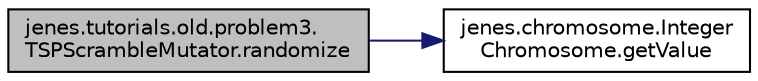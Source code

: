 digraph "jenes.tutorials.old.problem3.TSPScrambleMutator.randomize"
{
  edge [fontname="Helvetica",fontsize="10",labelfontname="Helvetica",labelfontsize="10"];
  node [fontname="Helvetica",fontsize="10",shape=record];
  rankdir="LR";
  Node1 [label="jenes.tutorials.old.problem3.\lTSPScrambleMutator.randomize",height=0.2,width=0.4,color="black", fillcolor="grey75", style="filled" fontcolor="black"];
  Node1 -> Node2 [color="midnightblue",fontsize="10",style="solid"];
  Node2 [label="jenes.chromosome.Integer\lChromosome.getValue",height=0.2,width=0.4,color="black", fillcolor="white", style="filled",URL="$classjenes_1_1chromosome_1_1_integer_chromosome.html#a5bc96e2224ca980bd9e13e0416426e1d"];
}
